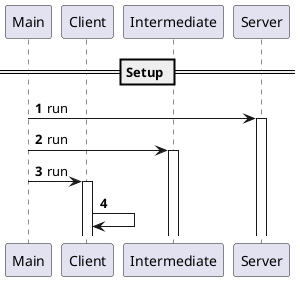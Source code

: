 @startuml
'https://plantuml.com/sequence-diagram
participant Main
participant Client
participant Intermediate
participant Server

autonumber

== Setup ==
Main -> Server ++: run
Main -> Intermediate ++: run
Main -> Client ++: run

Client -> Client:

@enduml